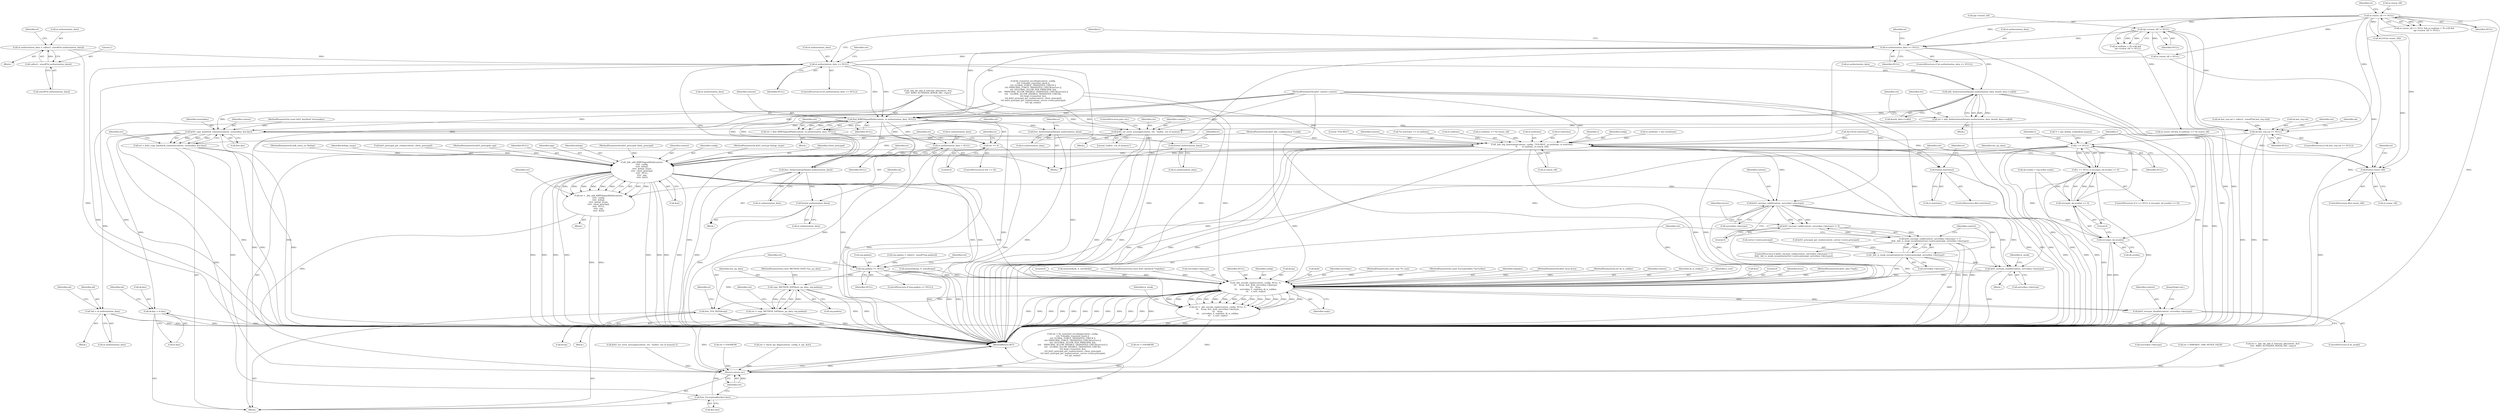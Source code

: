 digraph "0_heimdal_b1e699103f08d6a0ca46a122193c9da65f6cf837_1@pointer" {
"1000705" [label="(Call,add_AuthorizationData(et.authorization_data, &auth_data->val[i]))"];
"1000677" [label="(Call,et.authorization_data == NULL)"];
"1000665" [label="(Call,et.authorization_data = calloc(1, sizeof(*et.authorization_data)))"];
"1000669" [label="(Call,calloc(1, sizeof(*et.authorization_data)))"];
"1000659" [label="(Call,et.authorization_data == NULL)"];
"1000385" [label="(Call,et.renew_till == NULL)"];
"1000399" [label="(Call,tgt->renew_till != NULL)"];
"1000703" [label="(Call,ret = add_AuthorizationData(et.authorization_data, &auth_data->val[i]))"];
"1000718" [label="(Call,krb5_set_error_message(context, ret, \"malloc: out of memory\"))"];
"1001120" [label="(Return,return ret;)"];
"1000725" [label="(Call,find_KRB5SignedPath(context, et.authorization_data, NULL))"];
"1000723" [label="(Call,ret = find_KRB5SignedPath(context, et.authorization_data, NULL))"];
"1000732" [label="(Call,ret == 0)"];
"1000745" [label="(Call,free_AuthorizationData(et.authorization_data))"];
"1000749" [label="(Call,free(et.authorization_data))"];
"1000753" [label="(Call,et.authorization_data = NULL)"];
"1001086" [label="(Call,free_AuthorizationData(et.authorization_data))"];
"1001090" [label="(Call,free(et.authorization_data))"];
"1000761" [label="(Call,*ad = et.authorization_data)"];
"1000783" [label="(Call,krb5_copy_keyblock_contents(context, sessionkey, &et.key))"];
"1000781" [label="(Call,ret = krb5_copy_keyblock_contents(context, sessionkey, &et.key))"];
"1000807" [label="(Call,ek.key = et.key)"];
"1000909" [label="(Call,_kdc_log_timestamp(context, config, \"TGS-REQ\", et.authtime, et.starttime,\n\t\t       et.endtime, et.renew_till))"];
"1000949" [label="(Call,_kdc_add_KRB5SignedPath(context,\n\t\t\t\t\t  config,\n\t\t\t\t\t  krbtgt,\n\t\t\t\t\t  krbtgt_etype,\n\t\t\t\t\t  client_principal,\n\t\t\t\t\t  NULL,\n\t\t\t\t\t  spp,\n\t\t\t\t\t  &et))"];
"1000947" [label="(Call,ret = _kdc_add_KRB5SignedPath(context,\n\t\t\t\t\t  config,\n\t\t\t\t\t  krbtgt,\n\t\t\t\t\t  krbtgt_etype,\n\t\t\t\t\t  client_principal,\n\t\t\t\t\t  NULL,\n\t\t\t\t\t  spp,\n\t\t\t\t\t  &et))"];
"1000979" [label="(Call,rep.padata == NULL)"];
"1000991" [label="(Call,copy_METHOD_DATA(enc_pa_data, rep.padata))"];
"1000989" [label="(Call,ret = copy_METHOD_DATA(enc_pa_data, rep.padata))"];
"1001028" [label="(Call,_kdc_encode_reply(context, config, NULL, 0,\n\t\t\t    &rep, &et, &ek, serverkey->keytype,\n\t\t\t    kvno,\n\t\t\t    serverkey, 0, replykey, rk_is_subkey,\n\t\t\t    e_text, reply))"];
"1001026" [label="(Call,ret = _kdc_encode_reply(context, config, NULL, 0,\n\t\t\t    &rep, &et, &ek, serverkey->keytype,\n\t\t\t    kvno,\n\t\t\t    serverkey, 0, replykey, rk_is_subkey,\n\t\t\t    e_text, reply))"];
"1001051" [label="(Call,krb5_enctype_disable(context, serverkey->keytype))"];
"1001057" [label="(Call,free_TGS_REP(&rep))"];
"1001002" [label="(Call,krb5_enctype_valid(context, serverkey->keytype))"];
"1001001" [label="(Call,krb5_enctype_valid(context, serverkey->keytype) != 0)"];
"1001000" [label="(Call,krb5_enctype_valid(context, serverkey->keytype) != 0\n\t&& _kdc_is_weak_exception(server->entry.principal, serverkey->keytype))"];
"1001008" [label="(Call,_kdc_is_weak_exception(server->entry.principal, serverkey->keytype))"];
"1001018" [label="(Call,krb5_enctype_enable(context, serverkey->keytype))"];
"1001069" [label="(Call,free(et.starttime))"];
"1001077" [label="(Call,free(et.renew_till))"];
"1001115" [label="(Call,free_EncryptionKey(&et.key))"];
"1000830" [label="(Call,ek.last_req.val == NULL)"];
"1000936" [label="(Call,r == NULL)"];
"1000935" [label="(Call,r == NULL || strcmp(r, ek.srealm) == 0)"];
"1000939" [label="(Call,strcmp(r, ek.srealm) == 0)"];
"1000940" [label="(Call,strcmp(r, ek.srealm))"];
"1000781" [label="(Call,ret = krb5_copy_keyblock_contents(context, sessionkey, &et.key))"];
"1000953" [label="(Identifier,krbtgt_etype)"];
"1000666" [label="(Call,et.authorization_data)"];
"1000964" [label="(Identifier,enc_pa_data)"];
"1000706" [label="(Call,et.authorization_data)"];
"1001090" [label="(Call,free(et.authorization_data))"];
"1000817" [label="(Identifier,ek)"];
"1000721" [label="(Literal,\"malloc: out of memory\")"];
"1000178" [label="(Call,et.authtime = tgt->authtime)"];
"1000132" [label="(MethodParameterIn,const METHOD_DATA *enc_pa_data)"];
"1000717" [label="(Block,)"];
"1000130" [label="(MethodParameterIn,krb5_principals spp)"];
"1000659" [label="(Call,et.authorization_data == NULL)"];
"1000716" [label="(Identifier,ret)"];
"1000653" [label="(Block,)"];
"1001044" [label="(Literal,0)"];
"1000751" [label="(Identifier,et)"];
"1000665" [label="(Call,et.authorization_data = calloc(1, sizeof(*et.authorization_data)))"];
"1000162" [label="(Call,memset(&ek, 0, sizeof(ek)))"];
"1000945" [label="(Literal,0)"];
"1000724" [label="(Identifier,ret)"];
"1000678" [label="(Call,et.authorization_data)"];
"1000116" [label="(MethodParameterIn,const krb5_keyblock *replykey)"];
"1000681" [label="(Identifier,NULL)"];
"1000838" [label="(Call,ret = ENOMEM)"];
"1000546" [label="(Call,*et.starttime == et.endtime)"];
"1001039" [label="(Call,serverkey->keytype)"];
"1000150" [label="(Call,memset(&rep, 0, sizeof(rep)))"];
"1000730" [label="(Identifier,NULL)"];
"1000212" [label="(Call,ret = check_tgs_flags(context, config, b, tgt, &et))"];
"1000785" [label="(Identifier,sessionkey)"];
"1000916" [label="(Call,et.starttime)"];
"1001050" [label="(Identifier,is_weak)"];
"1000966" [label="(Block,)"];
"1000403" [label="(Identifier,NULL)"];
"1001007" [label="(Literal,0)"];
"1000782" [label="(Identifier,ret)"];
"1000722" [label="(ControlStructure,goto out;)"];
"1001048" [label="(Identifier,reply)"];
"1000384" [label="(Call,et.renew_till == NULL && et.endtime < *b->till &&\n       tgt->renew_till != NULL)"];
"1000226" [label="(Call,fix_transited_encoding(context, config,\n\t\t\t\t !f.disable_transited_check ||\n\t\t\t\t GLOBAL_FORCE_TRANSITED_CHECK ||\n\t\t\t\t PRINCIPAL_FORCE_TRANSITED_CHECK(server) ||\n\t\t\t\t !((GLOBAL_ALLOW_PER_PRINCIPAL &&\n\t\t\t\t    PRINCIPAL_ALLOW_DISABLE_TRANSITED_CHECK(server)) ||\n\t\t\t\t   GLOBAL_ALLOW_DISABLE_TRANSITED_CHECK),\n \t\t\t\t &tgt->transited, &et,\n \t\t\t\t krb5_principal_get_realm(context, client_principal),\n \t\t\t\t krb5_principal_get_realm(context, server->entry.principal),\n\t\t\t\t tgt_realm))"];
"1001026" [label="(Call,ret = _kdc_encode_reply(context, config, NULL, 0,\n\t\t\t    &rep, &et, &ek, serverkey->keytype,\n\t\t\t    kvno,\n\t\t\t    serverkey, 0, replykey, rk_is_subkey,\n\t\t\t    e_text, reply))"];
"1001075" [label="(Identifier,et)"];
"1000942" [label="(Call,ek.srealm)"];
"1000224" [label="(Call,ret = fix_transited_encoding(context, config,\n\t\t\t\t !f.disable_transited_check ||\n\t\t\t\t GLOBAL_FORCE_TRANSITED_CHECK ||\n\t\t\t\t PRINCIPAL_FORCE_TRANSITED_CHECK(server) ||\n\t\t\t\t !((GLOBAL_ALLOW_PER_PRINCIPAL &&\n\t\t\t\t    PRINCIPAL_ALLOW_DISABLE_TRANSITED_CHECK(server)) ||\n\t\t\t\t   GLOBAL_ALLOW_DISABLE_TRANSITED_CHECK),\n \t\t\t\t &tgt->transited, &et,\n \t\t\t\t krb5_principal_get_realm(context, client_principal),\n \t\t\t\t krb5_principal_get_realm(context, server->entry.principal),\n\t\t\t\t tgt_realm))"];
"1000749" [label="(Call,free(et.authorization_data))"];
"1000999" [label="(ControlStructure,if (krb5_enctype_valid(context, serverkey->keytype) != 0\n\t&& _kdc_is_weak_exception(server->entry.principal, serverkey->keytype)))"];
"1000955" [label="(Identifier,NULL)"];
"1001003" [label="(Identifier,context)"];
"1001004" [label="(Call,serverkey->keytype)"];
"1001049" [label="(ControlStructure,if (is_weak))"];
"1000807" [label="(Call,ek.key = et.key)"];
"1001115" [label="(Call,free_EncryptionKey(&et.key))"];
"1001031" [label="(Identifier,NULL)"];
"1000786" [label="(Call,&et.key)"];
"1000956" [label="(Identifier,spp)"];
"1000727" [label="(Call,et.authorization_data)"];
"1000997" [label="(Identifier,ret)"];
"1001051" [label="(Call,krb5_enctype_disable(context, serverkey->keytype))"];
"1000836" [label="(Identifier,NULL)"];
"1001030" [label="(Identifier,config)"];
"1001033" [label="(Call,&rep)"];
"1001001" [label="(Call,krb5_enctype_valid(context, serverkey->keytype) != 0)"];
"1001058" [label="(Call,&rep)"];
"1000952" [label="(Identifier,krbtgt)"];
"1001097" [label="(Identifier,ek)"];
"1000909" [label="(Call,_kdc_log_timestamp(context, config, \"TGS-REQ\", et.authtime, et.starttime,\n\t\t       et.endtime, et.renew_till))"];
"1000928" [label="(Identifier,r)"];
"1001019" [label="(Identifier,context)"];
"1000126" [label="(MethodParameterIn,krb5_principal client_principal)"];
"1000950" [label="(Identifier,context)"];
"1000746" [label="(Call,et.authorization_data)"];
"1000745" [label="(Call,free_AuthorizationData(et.authorization_data))"];
"1000811" [label="(Call,et.key)"];
"1000759" [label="(Block,)"];
"1000732" [label="(Call,ret == 0)"];
"1000676" [label="(ControlStructure,if (et.authorization_data == NULL))"];
"1000664" [label="(Block,)"];
"1000720" [label="(Identifier,ret)"];
"1000726" [label="(Identifier,context)"];
"1001087" [label="(Call,et.authorization_data)"];
"1000808" [label="(Call,ek.key)"];
"1001070" [label="(Call,et.starttime)"];
"1000845" [label="(Identifier,ek)"];
"1000941" [label="(Identifier,r)"];
"1000814" [label="(Call,ek.last_req.val = calloc(1, sizeof(*ek.last_req.val)))"];
"1000939" [label="(Call,strcmp(r, ek.srealm) == 0)"];
"1000718" [label="(Call,krb5_set_error_message(context, ret, \"malloc: out of memory\"))"];
"1000754" [label="(Call,et.authorization_data)"];
"1000702" [label="(Block,)"];
"1000734" [label="(Literal,0)"];
"1000983" [label="(Identifier,NULL)"];
"1001037" [label="(Call,&ek)"];
"1001063" [label="(Identifier,et)"];
"1000936" [label="(Call,r == NULL)"];
"1000111" [label="(MethodParameterIn,krb5_context context)"];
"1001043" [label="(Identifier,serverkey)"];
"1000985" [label="(Call,ret = ENOMEM)"];
"1001009" [label="(Call,server->entry.principal)"];
"1000133" [label="(MethodParameterIn,const char **e_text)"];
"1001053" [label="(Call,serverkey->keytype)"];
"1001027" [label="(Identifier,ret)"];
"1000978" [label="(ControlStructure,if (rep.padata == NULL))"];
"1001078" [label="(Call,et.renew_till)"];
"1000948" [label="(Identifier,ret)"];
"1000733" [label="(Identifier,ret)"];
"1000723" [label="(Call,ret = find_KRB5SignedPath(context, et.authorization_data, NULL))"];
"1000761" [label="(Call,*ad = et.authorization_data)"];
"1001091" [label="(Call,et.authorization_data)"];
"1000934" [label="(ControlStructure,if (r == NULL || strcmp(r, ek.srealm) == 0))"];
"1000791" [label="(Identifier,ret)"];
"1000831" [label="(Call,ek.last_req.val)"];
"1000770" [label="(Identifier,ad)"];
"1000951" [label="(Identifier,config)"];
"1000989" [label="(Call,ret = copy_METHOD_DATA(enc_pa_data, rep.padata))"];
"1000555" [label="(Call,ret = KRB5KDC_ERR_NEVER_VALID)"];
"1001052" [label="(Identifier,context)"];
"1001092" [label="(Identifier,et)"];
"1001086" [label="(Call,free_AuthorizationData(et.authorization_data))"];
"1000938" [label="(Identifier,NULL)"];
"1001002" [label="(Call,krb5_enctype_valid(context, serverkey->keytype))"];
"1000992" [label="(Identifier,enc_pa_data)"];
"1000663" [label="(Identifier,NULL)"];
"1000703" [label="(Call,ret = add_AuthorizationData(et.authorization_data, &auth_data->val[i]))"];
"1000667" [label="(Identifier,et)"];
"1001120" [label="(Return,return ret;)"];
"1000640" [label="(Call,ret = _kdc_tkt_add_if_relevant_ad(context, &et,\n\t\t\t\t\t  KRB5_AUTHDATA_WIN2K_PAC, rspac))"];
"1000937" [label="(Identifier,r)"];
"1000829" [label="(ControlStructure,if (ek.last_req.val == NULL))"];
"1000740" [label="(Identifier,et)"];
"1000911" [label="(Identifier,config)"];
"1000744" [label="(Block,)"];
"1000757" [label="(Identifier,NULL)"];
"1001069" [label="(Call,free(et.starttime))"];
"1000112" [label="(MethodParameterIn,krb5_kdc_configuration *config)"];
"1001017" [label="(Block,)"];
"1000784" [label="(Identifier,context)"];
"1000980" [label="(Call,rep.padata)"];
"1000935" [label="(Call,r == NULL || strcmp(r, ek.srealm) == 0)"];
"1000686" [label="(Call,krb5_set_error_message(context, ret, \"malloc: out of memory\"))"];
"1000946" [label="(Block,)"];
"1000129" [label="(MethodParameterIn,krb5_enctype krbtgt_etype)"];
"1000135" [label="(Block,)"];
"1000118" [label="(MethodParameterIn,const EncryptionKey *serverkey)"];
"1000577" [label="(Call,et.renew_till = NULL)"];
"1000912" [label="(Literal,\"TGS-REQ\")"];
"1000993" [label="(Call,rep.padata)"];
"1001028" [label="(Call,_kdc_encode_reply(context, config, NULL, 0,\n\t\t\t    &rep, &et, &ek, serverkey->keytype,\n\t\t\t    kvno,\n\t\t\t    serverkey, 0, replykey, rk_is_subkey,\n\t\t\t    e_text, reply))"];
"1000940" [label="(Call,strcmp(r, ek.srealm))"];
"1000954" [label="(Identifier,client_principal)"];
"1000731" [label="(ControlStructure,if (ret == 0))"];
"1000753" [label="(Call,et.authorization_data = NULL)"];
"1001045" [label="(Identifier,replykey)"];
"1000750" [label="(Call,et.authorization_data)"];
"1000119" [label="(MethodParameterIn,const krb5_keyblock *sessionkey)"];
"1000120" [label="(MethodParameterIn,krb5_kvno kvno)"];
"1001083" [label="(Identifier,et)"];
"1000117" [label="(MethodParameterIn,int rk_is_subkey)"];
"1001121" [label="(Identifier,ret)"];
"1000957" [label="(Call,&et)"];
"1001029" [label="(Identifier,context)"];
"1001057" [label="(Call,free_TGS_REP(&rep))"];
"1000910" [label="(Identifier,context)"];
"1000891" [label="(Call,ek.srealm = rep.ticket.realm)"];
"1000389" [label="(Identifier,NULL)"];
"1000960" [label="(Identifier,ret)"];
"1000128" [label="(MethodParameterIn,hdb_entry_ex *krbtgt)"];
"1000947" [label="(Call,ret = _kdc_add_KRB5SignedPath(context,\n\t\t\t\t\t  config,\n\t\t\t\t\t  krbtgt,\n\t\t\t\t\t  krbtgt_etype,\n\t\t\t\t\t  client_principal,\n\t\t\t\t\t  NULL,\n\t\t\t\t\t  spp,\n\t\t\t\t\t  &et))"];
"1001046" [label="(Identifier,rk_is_subkey)"];
"1001056" [label="(JumpTarget,out:)"];
"1000967" [label="(Call,rep.padata = calloc(1, sizeof(*rep.padata)))"];
"1000990" [label="(Identifier,ret)"];
"1001077" [label="(Call,free(et.renew_till))"];
"1000719" [label="(Identifier,context)"];
"1001116" [label="(Call,&et.key)"];
"1001020" [label="(Call,serverkey->keytype)"];
"1000693" [label="(Identifier,i)"];
"1000830" [label="(Call,ek.last_req.val == NULL)"];
"1000677" [label="(Call,et.authorization_data == NULL)"];
"1000670" [label="(Literal,1)"];
"1000393" [label="(Identifier,et)"];
"1000783" [label="(Call,krb5_copy_keyblock_contents(context, sessionkey, &et.key))"];
"1000705" [label="(Call,add_AuthorizationData(et.authorization_data, &auth_data->val[i]))"];
"1000255" [label="(Call,krb5_principal_get_realm(context, server->entry.principal))"];
"1000671" [label="(Call,sizeof(*et.authorization_data))"];
"1001085" [label="(Block,)"];
"1001011" [label="(Identifier,server)"];
"1000399" [label="(Call,tgt->renew_till != NULL)"];
"1000763" [label="(Call,et.authorization_data)"];
"1000979" [label="(Call,rep.padata == NULL)"];
"1000202" [label="(Call,ALLOC(et.starttime))"];
"1000412" [label="(Call,ALLOC(et.renew_till))"];
"1001047" [label="(Identifier,e_text)"];
"1001014" [label="(Call,serverkey->keytype)"];
"1000991" [label="(Call,copy_METHOD_DATA(enc_pa_data, rep.padata))"];
"1000919" [label="(Call,et.endtime)"];
"1000642" [label="(Call,_kdc_tkt_add_if_relevant_ad(context, &et,\n\t\t\t\t\t  KRB5_AUTHDATA_WIN2K_PAC, rspac))"];
"1000922" [label="(Call,et.renew_till)"];
"1001035" [label="(Call,&et)"];
"1000386" [label="(Call,et.renew_till)"];
"1000986" [label="(Identifier,ret)"];
"1000725" [label="(Call,find_KRB5SignedPath(context, et.authorization_data, NULL))"];
"1000658" [label="(ControlStructure,if (et.authorization_data == NULL))"];
"1000949" [label="(Call,_kdc_add_KRB5SignedPath(context,\n\t\t\t\t\t  config,\n\t\t\t\t\t  krbtgt,\n\t\t\t\t\t  krbtgt_etype,\n\t\t\t\t\t  client_principal,\n\t\t\t\t\t  NULL,\n\t\t\t\t\t  spp,\n\t\t\t\t\t  &et))"];
"1001122" [label="(MethodReturn,RET)"];
"1000390" [label="(Call,et.endtime < *b->till &&\n       tgt->renew_till != NULL)"];
"1000755" [label="(Identifier,et)"];
"1001073" [label="(ControlStructure,if(et.renew_till))"];
"1000927" [label="(Call,*r = get_krbtgt_realm(&ek.sname))"];
"1001000" [label="(Call,krb5_enctype_valid(context, serverkey->keytype) != 0\n\t&& _kdc_is_weak_exception(server->entry.principal, serverkey->keytype))"];
"1000679" [label="(Identifier,et)"];
"1000660" [label="(Call,et.authorization_data)"];
"1000560" [label="(Call,et.renew_till && et.endtime == *et.renew_till)"];
"1000669" [label="(Call,calloc(1, sizeof(*et.authorization_data)))"];
"1000684" [label="(Identifier,ret)"];
"1001008" [label="(Call,_kdc_is_weak_exception(server->entry.principal, serverkey->keytype))"];
"1000252" [label="(Call,krb5_principal_get_realm(context, client_principal))"];
"1001032" [label="(Literal,0)"];
"1000709" [label="(Call,&auth_data->val[i])"];
"1000704" [label="(Identifier,ret)"];
"1001065" [label="(ControlStructure,if(et.starttime))"];
"1000762" [label="(Identifier,ad)"];
"1001018" [label="(Call,krb5_enctype_enable(context, serverkey->keytype))"];
"1001042" [label="(Identifier,kvno)"];
"1000564" [label="(Call,et.endtime == *et.renew_till)"];
"1000385" [label="(Call,et.renew_till == NULL)"];
"1001024" [label="(Identifier,is_weak)"];
"1000913" [label="(Call,et.authtime)"];
"1000400" [label="(Call,tgt->renew_till)"];
"1000839" [label="(Identifier,ret)"];
"1000134" [label="(MethodParameterIn,krb5_data *reply)"];
"1000705" -> "1000703"  [label="AST: "];
"1000705" -> "1000709"  [label="CFG: "];
"1000706" -> "1000705"  [label="AST: "];
"1000709" -> "1000705"  [label="AST: "];
"1000703" -> "1000705"  [label="CFG: "];
"1000705" -> "1001122"  [label="DDG: "];
"1000705" -> "1001122"  [label="DDG: "];
"1000705" -> "1000703"  [label="DDG: "];
"1000705" -> "1000703"  [label="DDG: "];
"1000677" -> "1000705"  [label="DDG: "];
"1000659" -> "1000705"  [label="DDG: "];
"1000705" -> "1000725"  [label="DDG: "];
"1000705" -> "1001086"  [label="DDG: "];
"1000677" -> "1000676"  [label="AST: "];
"1000677" -> "1000681"  [label="CFG: "];
"1000678" -> "1000677"  [label="AST: "];
"1000681" -> "1000677"  [label="AST: "];
"1000684" -> "1000677"  [label="CFG: "];
"1000693" -> "1000677"  [label="CFG: "];
"1000677" -> "1001122"  [label="DDG: "];
"1000677" -> "1001122"  [label="DDG: "];
"1000677" -> "1001122"  [label="DDG: "];
"1000665" -> "1000677"  [label="DDG: "];
"1000659" -> "1000677"  [label="DDG: "];
"1000677" -> "1000725"  [label="DDG: "];
"1000677" -> "1000725"  [label="DDG: "];
"1000677" -> "1001086"  [label="DDG: "];
"1000665" -> "1000664"  [label="AST: "];
"1000665" -> "1000669"  [label="CFG: "];
"1000666" -> "1000665"  [label="AST: "];
"1000669" -> "1000665"  [label="AST: "];
"1000679" -> "1000665"  [label="CFG: "];
"1000665" -> "1001122"  [label="DDG: "];
"1000669" -> "1000665"  [label="DDG: "];
"1000669" -> "1000671"  [label="CFG: "];
"1000670" -> "1000669"  [label="AST: "];
"1000671" -> "1000669"  [label="AST: "];
"1000659" -> "1000658"  [label="AST: "];
"1000659" -> "1000663"  [label="CFG: "];
"1000660" -> "1000659"  [label="AST: "];
"1000663" -> "1000659"  [label="AST: "];
"1000667" -> "1000659"  [label="CFG: "];
"1000693" -> "1000659"  [label="CFG: "];
"1000659" -> "1001122"  [label="DDG: "];
"1000659" -> "1001122"  [label="DDG: "];
"1000385" -> "1000659"  [label="DDG: "];
"1000399" -> "1000659"  [label="DDG: "];
"1000659" -> "1000725"  [label="DDG: "];
"1000659" -> "1000725"  [label="DDG: "];
"1000385" -> "1000384"  [label="AST: "];
"1000385" -> "1000389"  [label="CFG: "];
"1000386" -> "1000385"  [label="AST: "];
"1000389" -> "1000385"  [label="AST: "];
"1000393" -> "1000385"  [label="CFG: "];
"1000384" -> "1000385"  [label="CFG: "];
"1000385" -> "1001122"  [label="DDG: "];
"1000385" -> "1001122"  [label="DDG: "];
"1000385" -> "1000384"  [label="DDG: "];
"1000385" -> "1000384"  [label="DDG: "];
"1000385" -> "1000399"  [label="DDG: "];
"1000385" -> "1000412"  [label="DDG: "];
"1000385" -> "1000560"  [label="DDG: "];
"1000385" -> "1000577"  [label="DDG: "];
"1000385" -> "1000830"  [label="DDG: "];
"1000385" -> "1001077"  [label="DDG: "];
"1000399" -> "1000390"  [label="AST: "];
"1000399" -> "1000403"  [label="CFG: "];
"1000400" -> "1000399"  [label="AST: "];
"1000403" -> "1000399"  [label="AST: "];
"1000390" -> "1000399"  [label="CFG: "];
"1000399" -> "1001122"  [label="DDG: "];
"1000399" -> "1001122"  [label="DDG: "];
"1000399" -> "1000390"  [label="DDG: "];
"1000399" -> "1000390"  [label="DDG: "];
"1000399" -> "1000577"  [label="DDG: "];
"1000399" -> "1000830"  [label="DDG: "];
"1000703" -> "1000702"  [label="AST: "];
"1000704" -> "1000703"  [label="AST: "];
"1000716" -> "1000703"  [label="CFG: "];
"1000703" -> "1001122"  [label="DDG: "];
"1000703" -> "1000718"  [label="DDG: "];
"1000718" -> "1000717"  [label="AST: "];
"1000718" -> "1000721"  [label="CFG: "];
"1000719" -> "1000718"  [label="AST: "];
"1000720" -> "1000718"  [label="AST: "];
"1000721" -> "1000718"  [label="AST: "];
"1000722" -> "1000718"  [label="CFG: "];
"1000718" -> "1001122"  [label="DDG: "];
"1000718" -> "1001122"  [label="DDG: "];
"1000718" -> "1001122"  [label="DDG: "];
"1000642" -> "1000718"  [label="DDG: "];
"1000226" -> "1000718"  [label="DDG: "];
"1000111" -> "1000718"  [label="DDG: "];
"1000718" -> "1001120"  [label="DDG: "];
"1001120" -> "1000135"  [label="AST: "];
"1001120" -> "1001121"  [label="CFG: "];
"1001121" -> "1001120"  [label="AST: "];
"1001122" -> "1001120"  [label="CFG: "];
"1001120" -> "1001122"  [label="DDG: "];
"1001121" -> "1001120"  [label="DDG: "];
"1001026" -> "1001120"  [label="DDG: "];
"1000781" -> "1001120"  [label="DDG: "];
"1000989" -> "1001120"  [label="DDG: "];
"1000838" -> "1001120"  [label="DDG: "];
"1000640" -> "1001120"  [label="DDG: "];
"1000224" -> "1001120"  [label="DDG: "];
"1000555" -> "1001120"  [label="DDG: "];
"1000947" -> "1001120"  [label="DDG: "];
"1000686" -> "1001120"  [label="DDG: "];
"1000212" -> "1001120"  [label="DDG: "];
"1000985" -> "1001120"  [label="DDG: "];
"1000725" -> "1000723"  [label="AST: "];
"1000725" -> "1000730"  [label="CFG: "];
"1000726" -> "1000725"  [label="AST: "];
"1000727" -> "1000725"  [label="AST: "];
"1000730" -> "1000725"  [label="AST: "];
"1000723" -> "1000725"  [label="CFG: "];
"1000725" -> "1001122"  [label="DDG: "];
"1000725" -> "1001122"  [label="DDG: "];
"1000725" -> "1000723"  [label="DDG: "];
"1000725" -> "1000723"  [label="DDG: "];
"1000725" -> "1000723"  [label="DDG: "];
"1000642" -> "1000725"  [label="DDG: "];
"1000226" -> "1000725"  [label="DDG: "];
"1000111" -> "1000725"  [label="DDG: "];
"1000725" -> "1000745"  [label="DDG: "];
"1000725" -> "1000753"  [label="DDG: "];
"1000725" -> "1000761"  [label="DDG: "];
"1000725" -> "1000783"  [label="DDG: "];
"1000725" -> "1000830"  [label="DDG: "];
"1000725" -> "1001086"  [label="DDG: "];
"1000723" -> "1000653"  [label="AST: "];
"1000724" -> "1000723"  [label="AST: "];
"1000733" -> "1000723"  [label="CFG: "];
"1000723" -> "1001122"  [label="DDG: "];
"1000723" -> "1000732"  [label="DDG: "];
"1000732" -> "1000731"  [label="AST: "];
"1000732" -> "1000734"  [label="CFG: "];
"1000733" -> "1000732"  [label="AST: "];
"1000734" -> "1000732"  [label="AST: "];
"1000740" -> "1000732"  [label="CFG: "];
"1000782" -> "1000732"  [label="CFG: "];
"1000732" -> "1001122"  [label="DDG: "];
"1000745" -> "1000744"  [label="AST: "];
"1000745" -> "1000746"  [label="CFG: "];
"1000746" -> "1000745"  [label="AST: "];
"1000751" -> "1000745"  [label="CFG: "];
"1000745" -> "1001122"  [label="DDG: "];
"1000745" -> "1000749"  [label="DDG: "];
"1000749" -> "1000744"  [label="AST: "];
"1000749" -> "1000750"  [label="CFG: "];
"1000750" -> "1000749"  [label="AST: "];
"1000755" -> "1000749"  [label="CFG: "];
"1000753" -> "1000744"  [label="AST: "];
"1000753" -> "1000757"  [label="CFG: "];
"1000754" -> "1000753"  [label="AST: "];
"1000757" -> "1000753"  [label="AST: "];
"1000782" -> "1000753"  [label="CFG: "];
"1000753" -> "1001122"  [label="DDG: "];
"1000753" -> "1001122"  [label="DDG: "];
"1000753" -> "1001086"  [label="DDG: "];
"1001086" -> "1001085"  [label="AST: "];
"1001086" -> "1001087"  [label="CFG: "];
"1001087" -> "1001086"  [label="AST: "];
"1001092" -> "1001086"  [label="CFG: "];
"1001086" -> "1001122"  [label="DDG: "];
"1001086" -> "1001090"  [label="DDG: "];
"1001090" -> "1001085"  [label="AST: "];
"1001090" -> "1001091"  [label="CFG: "];
"1001091" -> "1001090"  [label="AST: "];
"1001097" -> "1001090"  [label="CFG: "];
"1001090" -> "1001122"  [label="DDG: "];
"1000761" -> "1000759"  [label="AST: "];
"1000761" -> "1000763"  [label="CFG: "];
"1000762" -> "1000761"  [label="AST: "];
"1000763" -> "1000761"  [label="AST: "];
"1000770" -> "1000761"  [label="CFG: "];
"1000761" -> "1001122"  [label="DDG: "];
"1000761" -> "1001122"  [label="DDG: "];
"1000783" -> "1000781"  [label="AST: "];
"1000783" -> "1000786"  [label="CFG: "];
"1000784" -> "1000783"  [label="AST: "];
"1000785" -> "1000783"  [label="AST: "];
"1000786" -> "1000783"  [label="AST: "];
"1000781" -> "1000783"  [label="CFG: "];
"1000783" -> "1001122"  [label="DDG: "];
"1000783" -> "1001122"  [label="DDG: "];
"1000783" -> "1000781"  [label="DDG: "];
"1000783" -> "1000781"  [label="DDG: "];
"1000783" -> "1000781"  [label="DDG: "];
"1000642" -> "1000783"  [label="DDG: "];
"1000226" -> "1000783"  [label="DDG: "];
"1000111" -> "1000783"  [label="DDG: "];
"1000119" -> "1000783"  [label="DDG: "];
"1000783" -> "1000807"  [label="DDG: "];
"1000783" -> "1000909"  [label="DDG: "];
"1000783" -> "1001115"  [label="DDG: "];
"1000781" -> "1000135"  [label="AST: "];
"1000782" -> "1000781"  [label="AST: "];
"1000791" -> "1000781"  [label="CFG: "];
"1000781" -> "1001122"  [label="DDG: "];
"1000781" -> "1001122"  [label="DDG: "];
"1000807" -> "1000135"  [label="AST: "];
"1000807" -> "1000811"  [label="CFG: "];
"1000808" -> "1000807"  [label="AST: "];
"1000811" -> "1000807"  [label="AST: "];
"1000817" -> "1000807"  [label="CFG: "];
"1000807" -> "1001122"  [label="DDG: "];
"1000807" -> "1001122"  [label="DDG: "];
"1000909" -> "1000135"  [label="AST: "];
"1000909" -> "1000922"  [label="CFG: "];
"1000910" -> "1000909"  [label="AST: "];
"1000911" -> "1000909"  [label="AST: "];
"1000912" -> "1000909"  [label="AST: "];
"1000913" -> "1000909"  [label="AST: "];
"1000916" -> "1000909"  [label="AST: "];
"1000919" -> "1000909"  [label="AST: "];
"1000922" -> "1000909"  [label="AST: "];
"1000928" -> "1000909"  [label="CFG: "];
"1000909" -> "1001122"  [label="DDG: "];
"1000909" -> "1001122"  [label="DDG: "];
"1000909" -> "1001122"  [label="DDG: "];
"1000909" -> "1001122"  [label="DDG: "];
"1000909" -> "1001122"  [label="DDG: "];
"1000909" -> "1001122"  [label="DDG: "];
"1000909" -> "1001122"  [label="DDG: "];
"1000111" -> "1000909"  [label="DDG: "];
"1000226" -> "1000909"  [label="DDG: "];
"1000112" -> "1000909"  [label="DDG: "];
"1000178" -> "1000909"  [label="DDG: "];
"1000202" -> "1000909"  [label="DDG: "];
"1000564" -> "1000909"  [label="DDG: "];
"1000546" -> "1000909"  [label="DDG: "];
"1000577" -> "1000909"  [label="DDG: "];
"1000560" -> "1000909"  [label="DDG: "];
"1000909" -> "1000949"  [label="DDG: "];
"1000909" -> "1000949"  [label="DDG: "];
"1000909" -> "1001002"  [label="DDG: "];
"1000909" -> "1001028"  [label="DDG: "];
"1000909" -> "1001069"  [label="DDG: "];
"1000909" -> "1001077"  [label="DDG: "];
"1000949" -> "1000947"  [label="AST: "];
"1000949" -> "1000957"  [label="CFG: "];
"1000950" -> "1000949"  [label="AST: "];
"1000951" -> "1000949"  [label="AST: "];
"1000952" -> "1000949"  [label="AST: "];
"1000953" -> "1000949"  [label="AST: "];
"1000954" -> "1000949"  [label="AST: "];
"1000955" -> "1000949"  [label="AST: "];
"1000956" -> "1000949"  [label="AST: "];
"1000957" -> "1000949"  [label="AST: "];
"1000947" -> "1000949"  [label="CFG: "];
"1000949" -> "1001122"  [label="DDG: "];
"1000949" -> "1001122"  [label="DDG: "];
"1000949" -> "1001122"  [label="DDG: "];
"1000949" -> "1001122"  [label="DDG: "];
"1000949" -> "1001122"  [label="DDG: "];
"1000949" -> "1001122"  [label="DDG: "];
"1000949" -> "1001122"  [label="DDG: "];
"1000949" -> "1001122"  [label="DDG: "];
"1000949" -> "1000947"  [label="DDG: "];
"1000949" -> "1000947"  [label="DDG: "];
"1000949" -> "1000947"  [label="DDG: "];
"1000949" -> "1000947"  [label="DDG: "];
"1000949" -> "1000947"  [label="DDG: "];
"1000949" -> "1000947"  [label="DDG: "];
"1000949" -> "1000947"  [label="DDG: "];
"1000949" -> "1000947"  [label="DDG: "];
"1000111" -> "1000949"  [label="DDG: "];
"1000112" -> "1000949"  [label="DDG: "];
"1000128" -> "1000949"  [label="DDG: "];
"1000129" -> "1000949"  [label="DDG: "];
"1000252" -> "1000949"  [label="DDG: "];
"1000126" -> "1000949"  [label="DDG: "];
"1000936" -> "1000949"  [label="DDG: "];
"1000130" -> "1000949"  [label="DDG: "];
"1000642" -> "1000949"  [label="DDG: "];
"1000226" -> "1000949"  [label="DDG: "];
"1000949" -> "1000979"  [label="DDG: "];
"1000949" -> "1001002"  [label="DDG: "];
"1000949" -> "1001028"  [label="DDG: "];
"1000949" -> "1001028"  [label="DDG: "];
"1000949" -> "1001028"  [label="DDG: "];
"1000947" -> "1000946"  [label="AST: "];
"1000948" -> "1000947"  [label="AST: "];
"1000960" -> "1000947"  [label="CFG: "];
"1000947" -> "1001122"  [label="DDG: "];
"1000947" -> "1001122"  [label="DDG: "];
"1000979" -> "1000978"  [label="AST: "];
"1000979" -> "1000983"  [label="CFG: "];
"1000980" -> "1000979"  [label="AST: "];
"1000983" -> "1000979"  [label="AST: "];
"1000986" -> "1000979"  [label="CFG: "];
"1000990" -> "1000979"  [label="CFG: "];
"1000979" -> "1001122"  [label="DDG: "];
"1000979" -> "1001122"  [label="DDG: "];
"1000979" -> "1001122"  [label="DDG: "];
"1000967" -> "1000979"  [label="DDG: "];
"1000936" -> "1000979"  [label="DDG: "];
"1000979" -> "1000991"  [label="DDG: "];
"1000979" -> "1001028"  [label="DDG: "];
"1000991" -> "1000989"  [label="AST: "];
"1000991" -> "1000993"  [label="CFG: "];
"1000992" -> "1000991"  [label="AST: "];
"1000993" -> "1000991"  [label="AST: "];
"1000989" -> "1000991"  [label="CFG: "];
"1000991" -> "1001122"  [label="DDG: "];
"1000991" -> "1001122"  [label="DDG: "];
"1000991" -> "1000989"  [label="DDG: "];
"1000991" -> "1000989"  [label="DDG: "];
"1000132" -> "1000991"  [label="DDG: "];
"1000989" -> "1000966"  [label="AST: "];
"1000990" -> "1000989"  [label="AST: "];
"1000997" -> "1000989"  [label="CFG: "];
"1000989" -> "1001122"  [label="DDG: "];
"1000989" -> "1001122"  [label="DDG: "];
"1001028" -> "1001026"  [label="AST: "];
"1001028" -> "1001048"  [label="CFG: "];
"1001029" -> "1001028"  [label="AST: "];
"1001030" -> "1001028"  [label="AST: "];
"1001031" -> "1001028"  [label="AST: "];
"1001032" -> "1001028"  [label="AST: "];
"1001033" -> "1001028"  [label="AST: "];
"1001035" -> "1001028"  [label="AST: "];
"1001037" -> "1001028"  [label="AST: "];
"1001039" -> "1001028"  [label="AST: "];
"1001042" -> "1001028"  [label="AST: "];
"1001043" -> "1001028"  [label="AST: "];
"1001044" -> "1001028"  [label="AST: "];
"1001045" -> "1001028"  [label="AST: "];
"1001046" -> "1001028"  [label="AST: "];
"1001047" -> "1001028"  [label="AST: "];
"1001048" -> "1001028"  [label="AST: "];
"1001026" -> "1001028"  [label="CFG: "];
"1001028" -> "1001122"  [label="DDG: "];
"1001028" -> "1001122"  [label="DDG: "];
"1001028" -> "1001122"  [label="DDG: "];
"1001028" -> "1001122"  [label="DDG: "];
"1001028" -> "1001122"  [label="DDG: "];
"1001028" -> "1001122"  [label="DDG: "];
"1001028" -> "1001122"  [label="DDG: "];
"1001028" -> "1001122"  [label="DDG: "];
"1001028" -> "1001122"  [label="DDG: "];
"1001028" -> "1001122"  [label="DDG: "];
"1001028" -> "1001122"  [label="DDG: "];
"1001028" -> "1001122"  [label="DDG: "];
"1001028" -> "1001026"  [label="DDG: "];
"1001028" -> "1001026"  [label="DDG: "];
"1001028" -> "1001026"  [label="DDG: "];
"1001028" -> "1001026"  [label="DDG: "];
"1001028" -> "1001026"  [label="DDG: "];
"1001028" -> "1001026"  [label="DDG: "];
"1001028" -> "1001026"  [label="DDG: "];
"1001028" -> "1001026"  [label="DDG: "];
"1001028" -> "1001026"  [label="DDG: "];
"1001028" -> "1001026"  [label="DDG: "];
"1001028" -> "1001026"  [label="DDG: "];
"1001028" -> "1001026"  [label="DDG: "];
"1001028" -> "1001026"  [label="DDG: "];
"1001028" -> "1001026"  [label="DDG: "];
"1001002" -> "1001028"  [label="DDG: "];
"1001002" -> "1001028"  [label="DDG: "];
"1001018" -> "1001028"  [label="DDG: "];
"1001018" -> "1001028"  [label="DDG: "];
"1000111" -> "1001028"  [label="DDG: "];
"1000112" -> "1001028"  [label="DDG: "];
"1000936" -> "1001028"  [label="DDG: "];
"1000150" -> "1001028"  [label="DDG: "];
"1000642" -> "1001028"  [label="DDG: "];
"1000226" -> "1001028"  [label="DDG: "];
"1000162" -> "1001028"  [label="DDG: "];
"1001008" -> "1001028"  [label="DDG: "];
"1000120" -> "1001028"  [label="DDG: "];
"1000118" -> "1001028"  [label="DDG: "];
"1000116" -> "1001028"  [label="DDG: "];
"1000117" -> "1001028"  [label="DDG: "];
"1000133" -> "1001028"  [label="DDG: "];
"1000134" -> "1001028"  [label="DDG: "];
"1001028" -> "1001051"  [label="DDG: "];
"1001028" -> "1001051"  [label="DDG: "];
"1001028" -> "1001057"  [label="DDG: "];
"1001026" -> "1000135"  [label="AST: "];
"1001027" -> "1001026"  [label="AST: "];
"1001050" -> "1001026"  [label="CFG: "];
"1001026" -> "1001122"  [label="DDG: "];
"1001026" -> "1001122"  [label="DDG: "];
"1001051" -> "1001049"  [label="AST: "];
"1001051" -> "1001053"  [label="CFG: "];
"1001052" -> "1001051"  [label="AST: "];
"1001053" -> "1001051"  [label="AST: "];
"1001056" -> "1001051"  [label="CFG: "];
"1001051" -> "1001122"  [label="DDG: "];
"1001051" -> "1001122"  [label="DDG: "];
"1001051" -> "1001122"  [label="DDG: "];
"1000111" -> "1001051"  [label="DDG: "];
"1001057" -> "1000135"  [label="AST: "];
"1001057" -> "1001058"  [label="CFG: "];
"1001058" -> "1001057"  [label="AST: "];
"1001063" -> "1001057"  [label="CFG: "];
"1001057" -> "1001122"  [label="DDG: "];
"1001057" -> "1001122"  [label="DDG: "];
"1000150" -> "1001057"  [label="DDG: "];
"1001002" -> "1001001"  [label="AST: "];
"1001002" -> "1001004"  [label="CFG: "];
"1001003" -> "1001002"  [label="AST: "];
"1001004" -> "1001002"  [label="AST: "];
"1001007" -> "1001002"  [label="CFG: "];
"1001002" -> "1001001"  [label="DDG: "];
"1001002" -> "1001001"  [label="DDG: "];
"1000111" -> "1001002"  [label="DDG: "];
"1001002" -> "1001008"  [label="DDG: "];
"1001002" -> "1001018"  [label="DDG: "];
"1001002" -> "1001018"  [label="DDG: "];
"1001001" -> "1001000"  [label="AST: "];
"1001001" -> "1001007"  [label="CFG: "];
"1001007" -> "1001001"  [label="AST: "];
"1001011" -> "1001001"  [label="CFG: "];
"1001000" -> "1001001"  [label="CFG: "];
"1001001" -> "1001122"  [label="DDG: "];
"1001001" -> "1001000"  [label="DDG: "];
"1001001" -> "1001000"  [label="DDG: "];
"1001000" -> "1000999"  [label="AST: "];
"1001000" -> "1001008"  [label="CFG: "];
"1001008" -> "1001000"  [label="AST: "];
"1001019" -> "1001000"  [label="CFG: "];
"1001027" -> "1001000"  [label="CFG: "];
"1001000" -> "1001122"  [label="DDG: "];
"1001000" -> "1001122"  [label="DDG: "];
"1001000" -> "1001122"  [label="DDG: "];
"1001008" -> "1001000"  [label="DDG: "];
"1001008" -> "1001000"  [label="DDG: "];
"1001008" -> "1001014"  [label="CFG: "];
"1001009" -> "1001008"  [label="AST: "];
"1001014" -> "1001008"  [label="AST: "];
"1001008" -> "1001122"  [label="DDG: "];
"1000255" -> "1001008"  [label="DDG: "];
"1001008" -> "1001018"  [label="DDG: "];
"1001018" -> "1001017"  [label="AST: "];
"1001018" -> "1001020"  [label="CFG: "];
"1001019" -> "1001018"  [label="AST: "];
"1001020" -> "1001018"  [label="AST: "];
"1001024" -> "1001018"  [label="CFG: "];
"1001018" -> "1001122"  [label="DDG: "];
"1000111" -> "1001018"  [label="DDG: "];
"1001069" -> "1001065"  [label="AST: "];
"1001069" -> "1001070"  [label="CFG: "];
"1001070" -> "1001069"  [label="AST: "];
"1001075" -> "1001069"  [label="CFG: "];
"1001069" -> "1001122"  [label="DDG: "];
"1000202" -> "1001069"  [label="DDG: "];
"1001077" -> "1001073"  [label="AST: "];
"1001077" -> "1001078"  [label="CFG: "];
"1001078" -> "1001077"  [label="AST: "];
"1001083" -> "1001077"  [label="CFG: "];
"1001077" -> "1001122"  [label="DDG: "];
"1000560" -> "1001077"  [label="DDG: "];
"1000412" -> "1001077"  [label="DDG: "];
"1000577" -> "1001077"  [label="DDG: "];
"1001115" -> "1000135"  [label="AST: "];
"1001115" -> "1001116"  [label="CFG: "];
"1001116" -> "1001115"  [label="AST: "];
"1001121" -> "1001115"  [label="CFG: "];
"1001115" -> "1001122"  [label="DDG: "];
"1001115" -> "1001122"  [label="DDG: "];
"1000830" -> "1000829"  [label="AST: "];
"1000830" -> "1000836"  [label="CFG: "];
"1000831" -> "1000830"  [label="AST: "];
"1000836" -> "1000830"  [label="AST: "];
"1000839" -> "1000830"  [label="CFG: "];
"1000845" -> "1000830"  [label="CFG: "];
"1000830" -> "1001122"  [label="DDG: "];
"1000830" -> "1001122"  [label="DDG: "];
"1000830" -> "1001122"  [label="DDG: "];
"1000814" -> "1000830"  [label="DDG: "];
"1000830" -> "1000936"  [label="DDG: "];
"1000936" -> "1000935"  [label="AST: "];
"1000936" -> "1000938"  [label="CFG: "];
"1000937" -> "1000936"  [label="AST: "];
"1000938" -> "1000936"  [label="AST: "];
"1000941" -> "1000936"  [label="CFG: "];
"1000935" -> "1000936"  [label="CFG: "];
"1000936" -> "1001122"  [label="DDG: "];
"1000936" -> "1000935"  [label="DDG: "];
"1000936" -> "1000935"  [label="DDG: "];
"1000927" -> "1000936"  [label="DDG: "];
"1000936" -> "1000939"  [label="DDG: "];
"1000936" -> "1000940"  [label="DDG: "];
"1000935" -> "1000934"  [label="AST: "];
"1000935" -> "1000939"  [label="CFG: "];
"1000939" -> "1000935"  [label="AST: "];
"1000948" -> "1000935"  [label="CFG: "];
"1000964" -> "1000935"  [label="CFG: "];
"1000935" -> "1001122"  [label="DDG: "];
"1000935" -> "1001122"  [label="DDG: "];
"1000935" -> "1001122"  [label="DDG: "];
"1000939" -> "1000935"  [label="DDG: "];
"1000939" -> "1000935"  [label="DDG: "];
"1000939" -> "1000945"  [label="CFG: "];
"1000940" -> "1000939"  [label="AST: "];
"1000945" -> "1000939"  [label="AST: "];
"1000939" -> "1001122"  [label="DDG: "];
"1000891" -> "1000939"  [label="DDG: "];
"1000940" -> "1000942"  [label="CFG: "];
"1000941" -> "1000940"  [label="AST: "];
"1000942" -> "1000940"  [label="AST: "];
"1000945" -> "1000940"  [label="CFG: "];
"1000940" -> "1001122"  [label="DDG: "];
"1000940" -> "1001122"  [label="DDG: "];
"1000891" -> "1000940"  [label="DDG: "];
}
